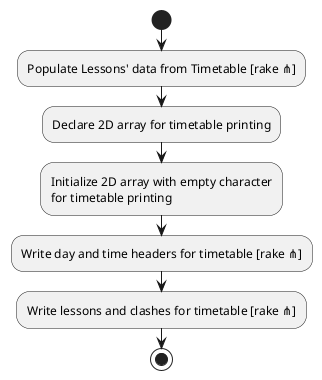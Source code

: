 @startuml
start
:Populate Lessons' data from Timetable [rake ⋔];
:Declare 2D array for timetable printing;
:Initialize 2D array with empty character 
for timetable printing;
:Write day and time headers for timetable [rake ⋔];
:Write lessons and clashes for timetable [rake ⋔];
stop
@enduml 